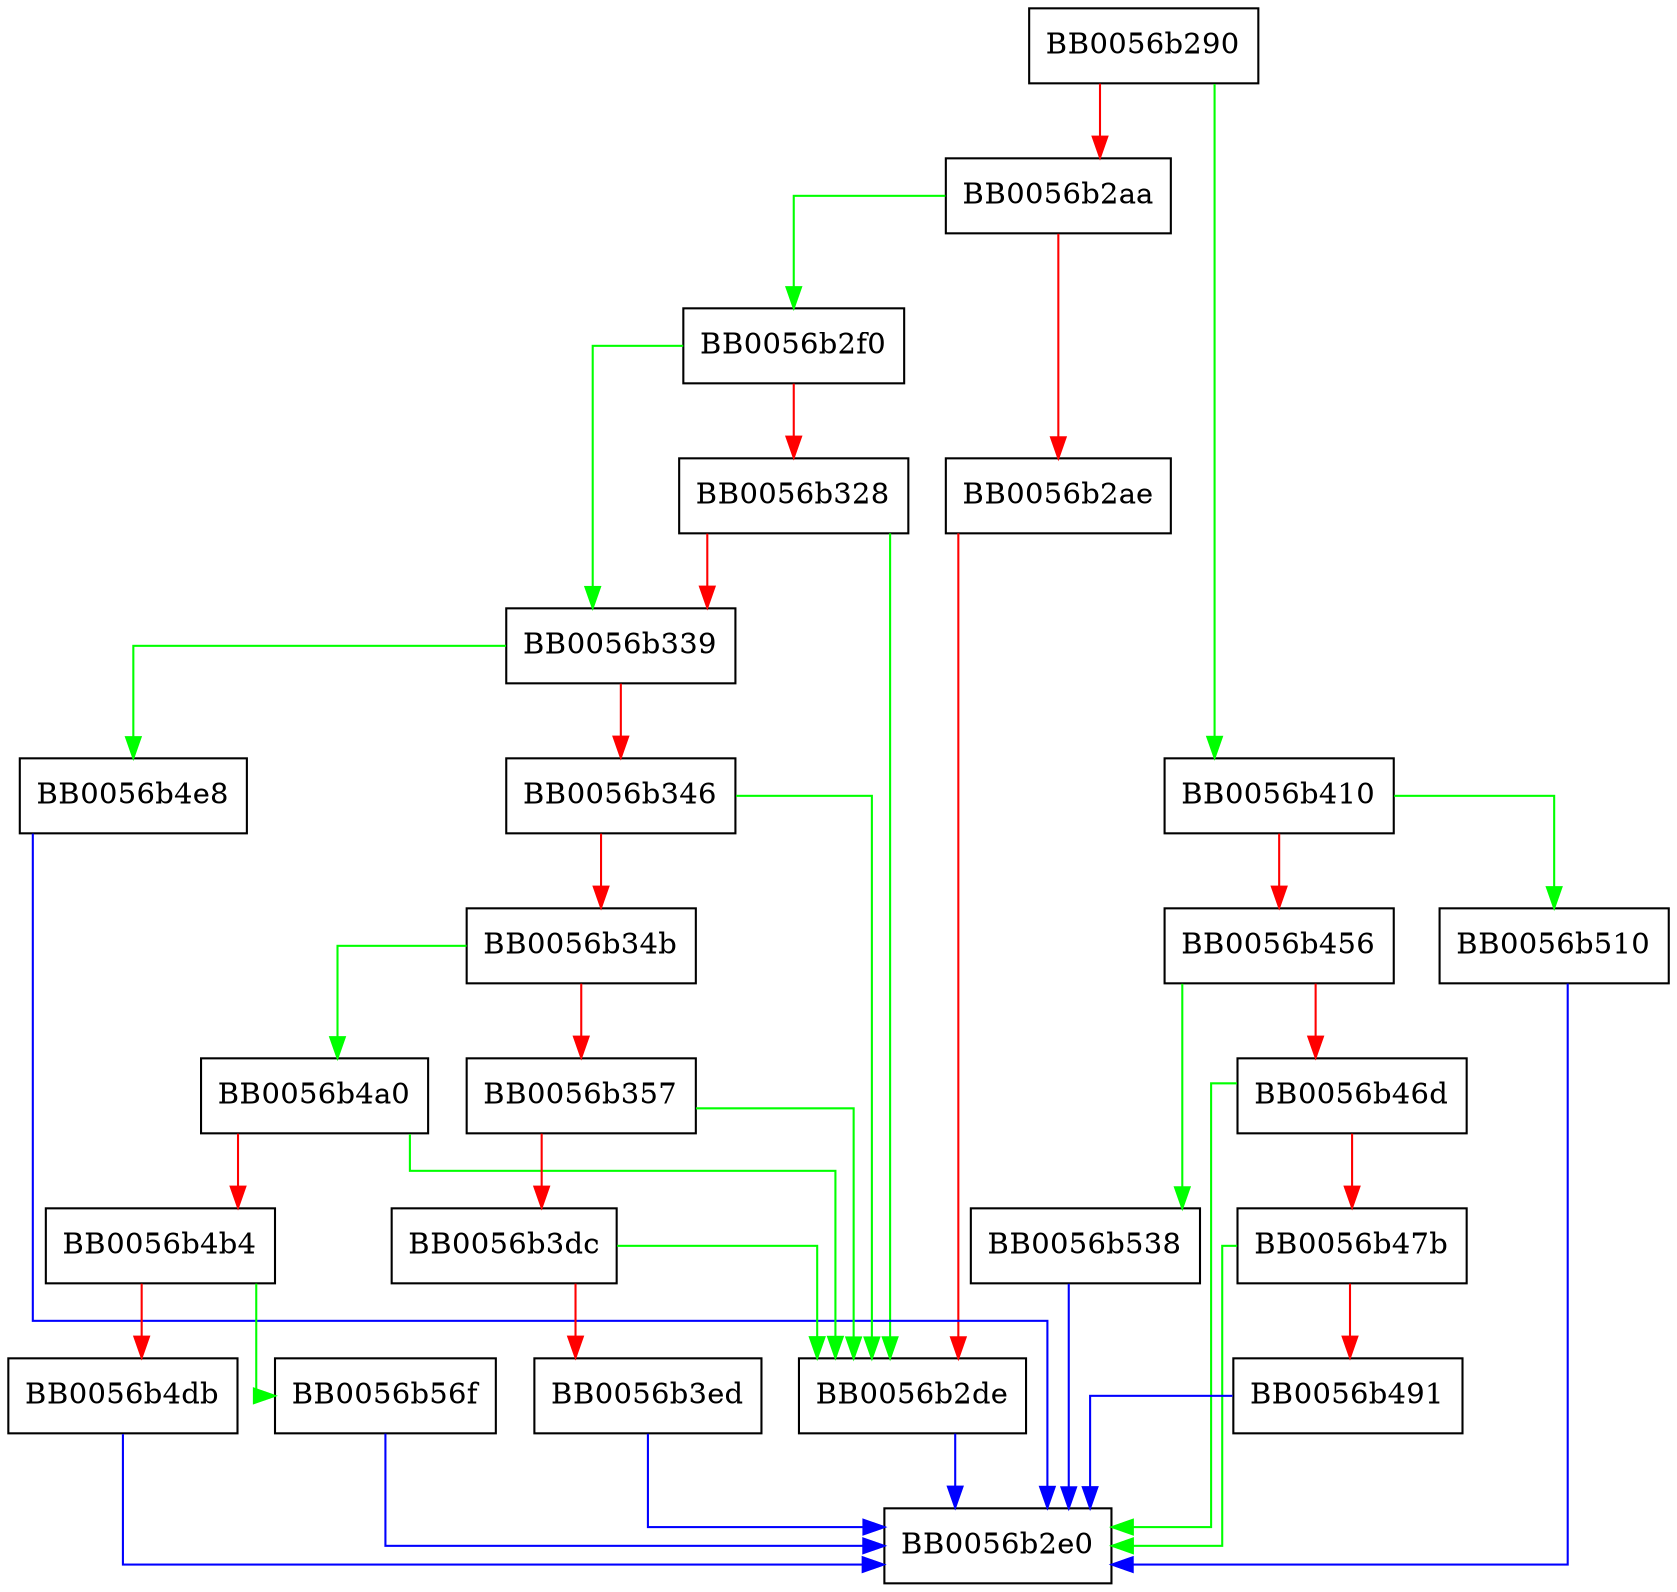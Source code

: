 digraph ossl_cms_rsa_sign {
  node [shape="box"];
  graph [splines=ortho];
  BB0056b290 -> BB0056b410 [color="green"];
  BB0056b290 -> BB0056b2aa [color="red"];
  BB0056b2aa -> BB0056b2f0 [color="green"];
  BB0056b2aa -> BB0056b2ae [color="red"];
  BB0056b2ae -> BB0056b2de [color="red"];
  BB0056b2de -> BB0056b2e0 [color="blue"];
  BB0056b2f0 -> BB0056b339 [color="green"];
  BB0056b2f0 -> BB0056b328 [color="red"];
  BB0056b328 -> BB0056b2de [color="green"];
  BB0056b328 -> BB0056b339 [color="red"];
  BB0056b339 -> BB0056b4e8 [color="green"];
  BB0056b339 -> BB0056b346 [color="red"];
  BB0056b346 -> BB0056b2de [color="green"];
  BB0056b346 -> BB0056b34b [color="red"];
  BB0056b34b -> BB0056b4a0 [color="green"];
  BB0056b34b -> BB0056b357 [color="red"];
  BB0056b357 -> BB0056b2de [color="green"];
  BB0056b357 -> BB0056b3dc [color="red"];
  BB0056b3dc -> BB0056b2de [color="green"];
  BB0056b3dc -> BB0056b3ed [color="red"];
  BB0056b3ed -> BB0056b2e0 [color="blue"];
  BB0056b410 -> BB0056b510 [color="green"];
  BB0056b410 -> BB0056b456 [color="red"];
  BB0056b456 -> BB0056b538 [color="green"];
  BB0056b456 -> BB0056b46d [color="red"];
  BB0056b46d -> BB0056b2e0 [color="green"];
  BB0056b46d -> BB0056b47b [color="red"];
  BB0056b47b -> BB0056b2e0 [color="green"];
  BB0056b47b -> BB0056b491 [color="red"];
  BB0056b491 -> BB0056b2e0 [color="blue"];
  BB0056b4a0 -> BB0056b2de [color="green"];
  BB0056b4a0 -> BB0056b4b4 [color="red"];
  BB0056b4b4 -> BB0056b56f [color="green"];
  BB0056b4b4 -> BB0056b4db [color="red"];
  BB0056b4db -> BB0056b2e0 [color="blue"];
  BB0056b4e8 -> BB0056b2e0 [color="blue"];
  BB0056b510 -> BB0056b2e0 [color="blue"];
  BB0056b538 -> BB0056b2e0 [color="blue"];
  BB0056b56f -> BB0056b2e0 [color="blue"];
}